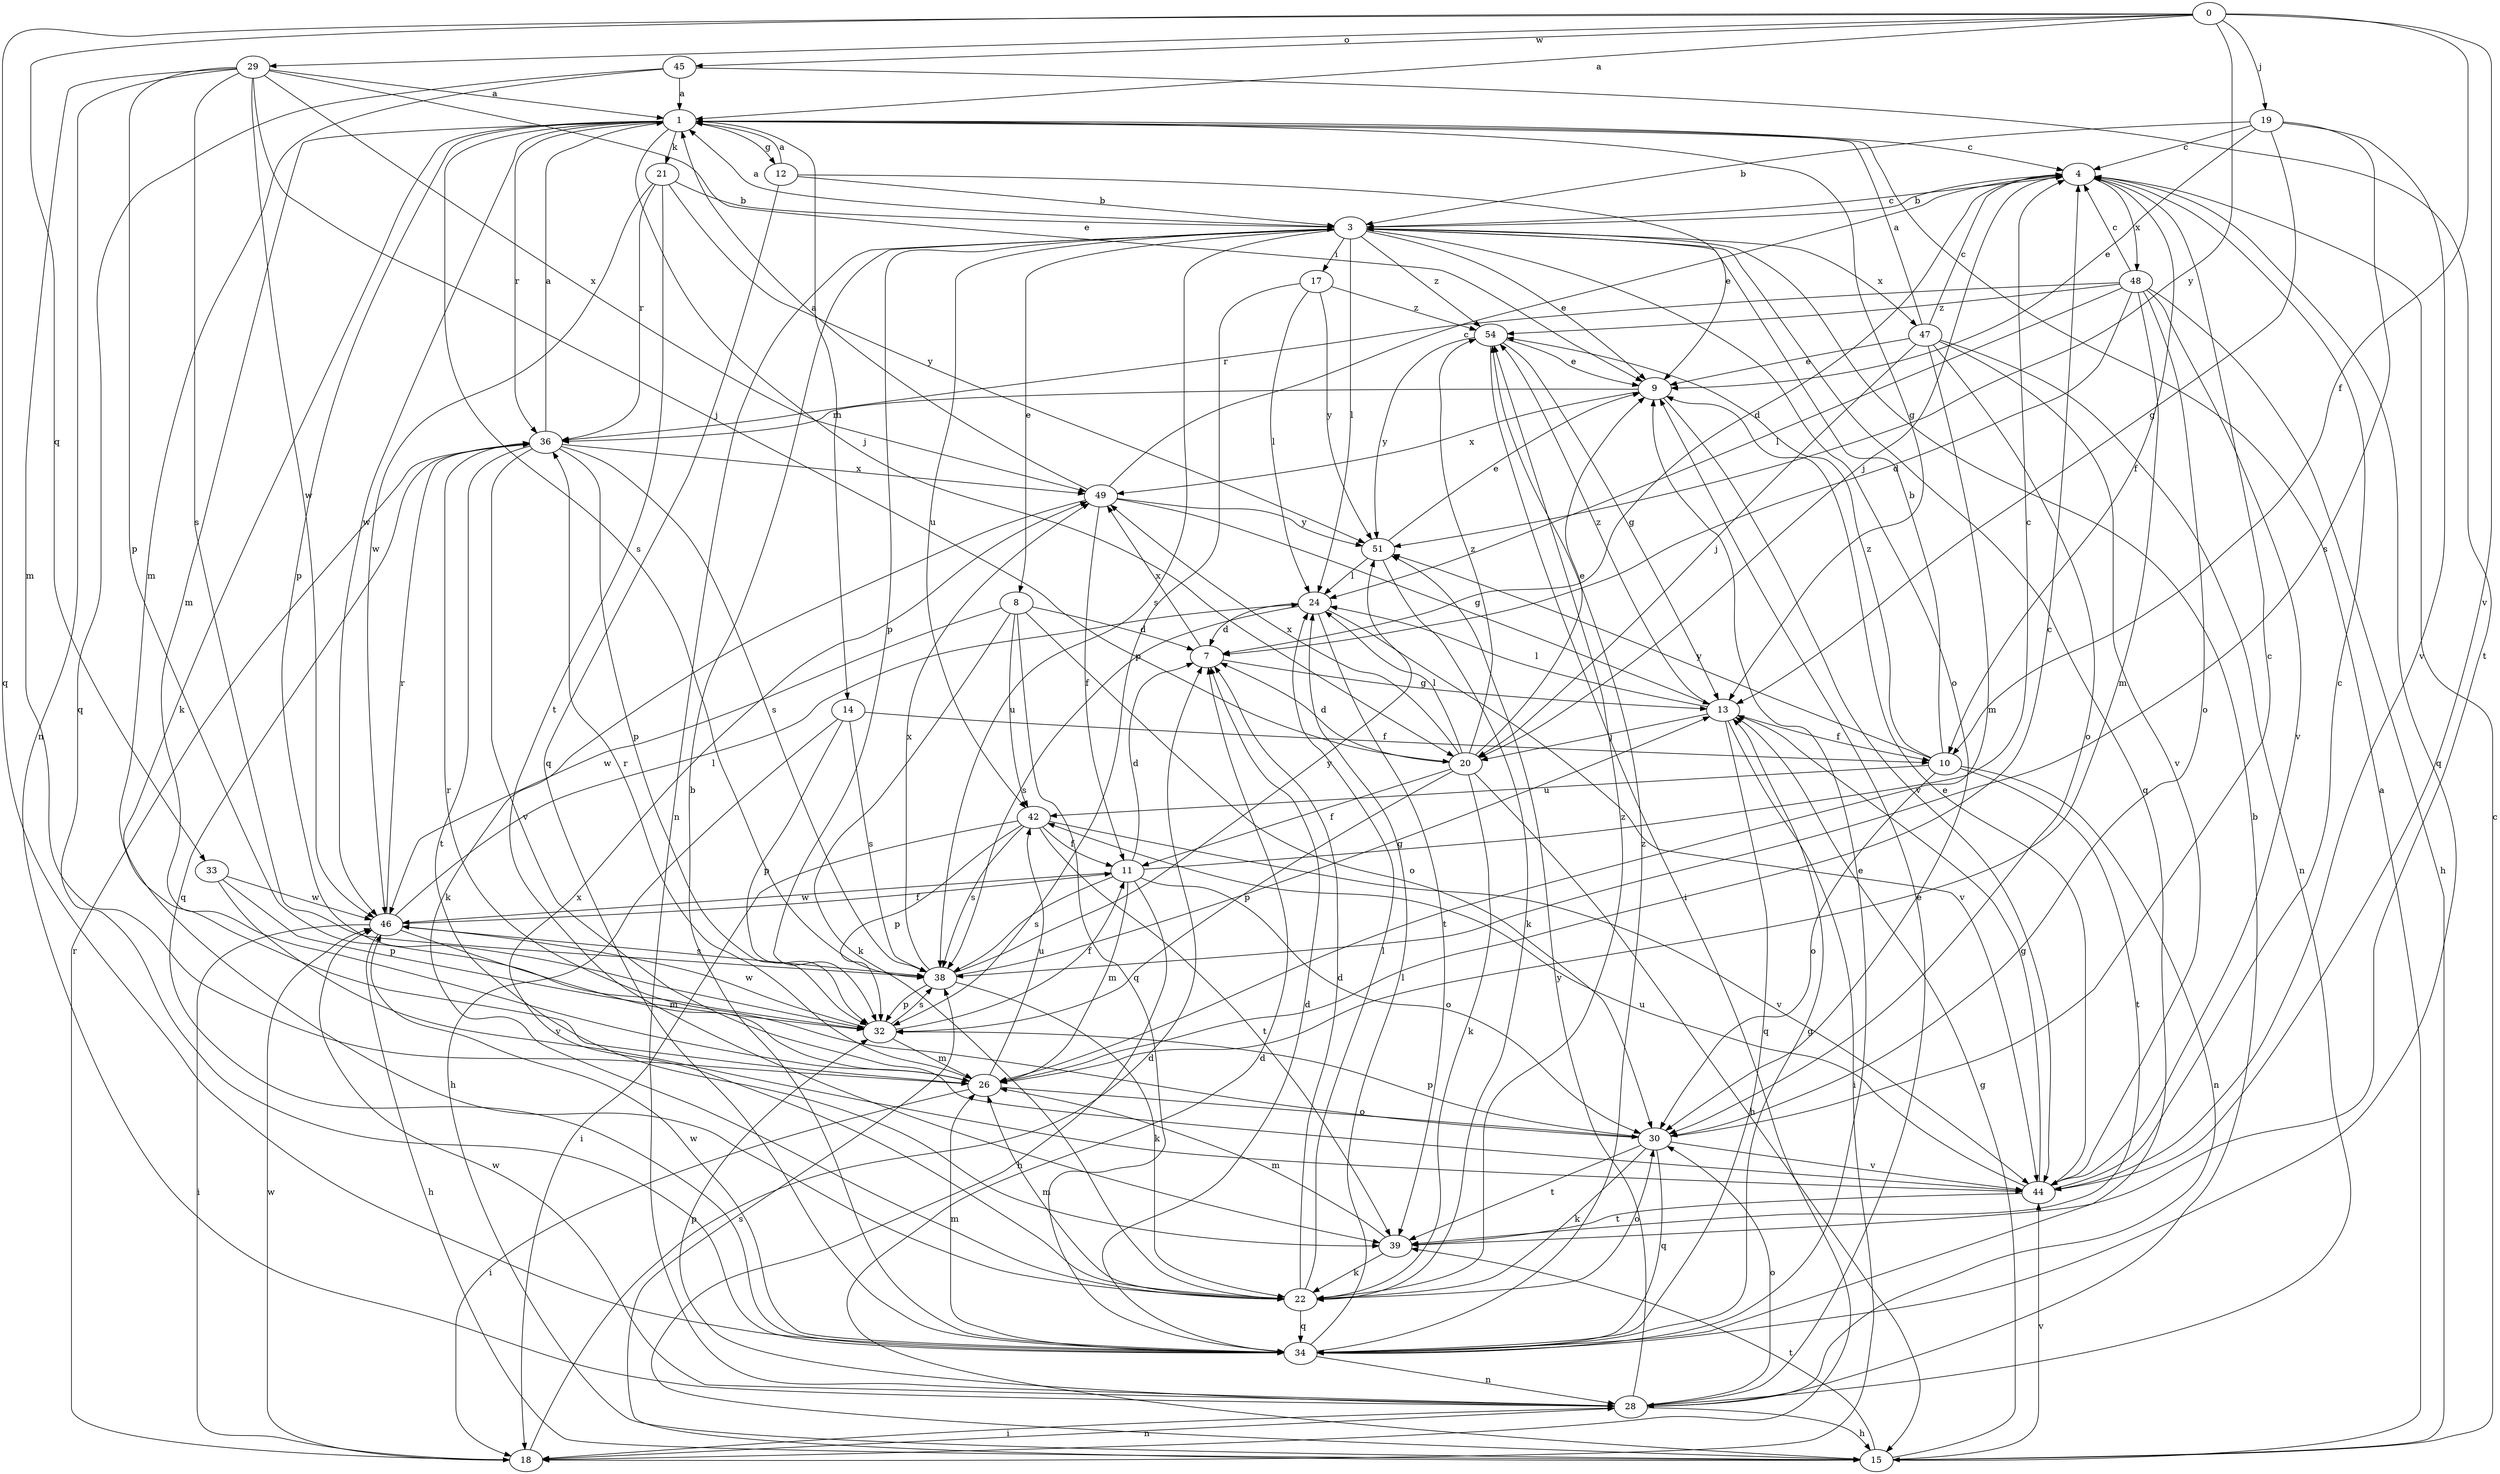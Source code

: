 strict digraph  {
0;
1;
3;
4;
7;
8;
9;
10;
11;
12;
13;
14;
15;
17;
18;
19;
20;
21;
22;
24;
26;
28;
29;
30;
32;
33;
34;
36;
38;
39;
42;
44;
45;
46;
47;
48;
49;
51;
54;
0 -> 1  [label=a];
0 -> 10  [label=f];
0 -> 19  [label=j];
0 -> 29  [label=o];
0 -> 33  [label=q];
0 -> 34  [label=q];
0 -> 44  [label=v];
0 -> 45  [label=w];
0 -> 51  [label=y];
1 -> 4  [label=c];
1 -> 12  [label=g];
1 -> 13  [label=g];
1 -> 14  [label=h];
1 -> 20  [label=j];
1 -> 21  [label=k];
1 -> 22  [label=k];
1 -> 26  [label=m];
1 -> 32  [label=p];
1 -> 36  [label=r];
1 -> 38  [label=s];
1 -> 46  [label=w];
3 -> 1  [label=a];
3 -> 4  [label=c];
3 -> 8  [label=e];
3 -> 9  [label=e];
3 -> 17  [label=i];
3 -> 24  [label=l];
3 -> 28  [label=n];
3 -> 30  [label=o];
3 -> 32  [label=p];
3 -> 34  [label=q];
3 -> 38  [label=s];
3 -> 42  [label=u];
3 -> 47  [label=x];
3 -> 54  [label=z];
4 -> 3  [label=b];
4 -> 7  [label=d];
4 -> 10  [label=f];
4 -> 20  [label=j];
4 -> 34  [label=q];
4 -> 48  [label=x];
7 -> 13  [label=g];
7 -> 49  [label=x];
8 -> 7  [label=d];
8 -> 22  [label=k];
8 -> 30  [label=o];
8 -> 34  [label=q];
8 -> 42  [label=u];
8 -> 46  [label=w];
9 -> 36  [label=r];
9 -> 44  [label=v];
9 -> 49  [label=x];
10 -> 3  [label=b];
10 -> 28  [label=n];
10 -> 30  [label=o];
10 -> 39  [label=t];
10 -> 42  [label=u];
10 -> 51  [label=y];
10 -> 54  [label=z];
11 -> 4  [label=c];
11 -> 7  [label=d];
11 -> 15  [label=h];
11 -> 26  [label=m];
11 -> 30  [label=o];
11 -> 38  [label=s];
11 -> 46  [label=w];
12 -> 1  [label=a];
12 -> 3  [label=b];
12 -> 9  [label=e];
12 -> 34  [label=q];
13 -> 10  [label=f];
13 -> 18  [label=i];
13 -> 20  [label=j];
13 -> 24  [label=l];
13 -> 34  [label=q];
13 -> 54  [label=z];
14 -> 10  [label=f];
14 -> 15  [label=h];
14 -> 32  [label=p];
14 -> 38  [label=s];
15 -> 1  [label=a];
15 -> 4  [label=c];
15 -> 7  [label=d];
15 -> 13  [label=g];
15 -> 38  [label=s];
15 -> 39  [label=t];
15 -> 44  [label=v];
17 -> 24  [label=l];
17 -> 32  [label=p];
17 -> 51  [label=y];
17 -> 54  [label=z];
18 -> 7  [label=d];
18 -> 28  [label=n];
18 -> 36  [label=r];
18 -> 46  [label=w];
19 -> 3  [label=b];
19 -> 4  [label=c];
19 -> 9  [label=e];
19 -> 13  [label=g];
19 -> 38  [label=s];
19 -> 44  [label=v];
20 -> 7  [label=d];
20 -> 9  [label=e];
20 -> 11  [label=f];
20 -> 15  [label=h];
20 -> 22  [label=k];
20 -> 24  [label=l];
20 -> 32  [label=p];
20 -> 49  [label=x];
20 -> 54  [label=z];
21 -> 3  [label=b];
21 -> 36  [label=r];
21 -> 39  [label=t];
21 -> 46  [label=w];
21 -> 51  [label=y];
22 -> 7  [label=d];
22 -> 24  [label=l];
22 -> 26  [label=m];
22 -> 30  [label=o];
22 -> 34  [label=q];
22 -> 49  [label=x];
22 -> 54  [label=z];
24 -> 7  [label=d];
24 -> 38  [label=s];
24 -> 39  [label=t];
24 -> 44  [label=v];
26 -> 4  [label=c];
26 -> 18  [label=i];
26 -> 30  [label=o];
26 -> 36  [label=r];
26 -> 42  [label=u];
28 -> 3  [label=b];
28 -> 9  [label=e];
28 -> 15  [label=h];
28 -> 18  [label=i];
28 -> 30  [label=o];
28 -> 32  [label=p];
28 -> 46  [label=w];
28 -> 51  [label=y];
29 -> 1  [label=a];
29 -> 9  [label=e];
29 -> 20  [label=j];
29 -> 26  [label=m];
29 -> 28  [label=n];
29 -> 32  [label=p];
29 -> 38  [label=s];
29 -> 46  [label=w];
29 -> 49  [label=x];
30 -> 4  [label=c];
30 -> 22  [label=k];
30 -> 32  [label=p];
30 -> 34  [label=q];
30 -> 36  [label=r];
30 -> 39  [label=t];
30 -> 44  [label=v];
32 -> 11  [label=f];
32 -> 26  [label=m];
32 -> 38  [label=s];
32 -> 46  [label=w];
33 -> 32  [label=p];
33 -> 44  [label=v];
33 -> 46  [label=w];
34 -> 3  [label=b];
34 -> 7  [label=d];
34 -> 9  [label=e];
34 -> 13  [label=g];
34 -> 24  [label=l];
34 -> 26  [label=m];
34 -> 28  [label=n];
34 -> 46  [label=w];
34 -> 54  [label=z];
36 -> 1  [label=a];
36 -> 32  [label=p];
36 -> 34  [label=q];
36 -> 38  [label=s];
36 -> 39  [label=t];
36 -> 44  [label=v];
36 -> 49  [label=x];
38 -> 13  [label=g];
38 -> 22  [label=k];
38 -> 32  [label=p];
38 -> 49  [label=x];
38 -> 51  [label=y];
39 -> 22  [label=k];
39 -> 26  [label=m];
42 -> 11  [label=f];
42 -> 18  [label=i];
42 -> 32  [label=p];
42 -> 38  [label=s];
42 -> 39  [label=t];
42 -> 44  [label=v];
44 -> 4  [label=c];
44 -> 9  [label=e];
44 -> 13  [label=g];
44 -> 39  [label=t];
44 -> 42  [label=u];
45 -> 1  [label=a];
45 -> 26  [label=m];
45 -> 34  [label=q];
45 -> 39  [label=t];
46 -> 11  [label=f];
46 -> 15  [label=h];
46 -> 18  [label=i];
46 -> 24  [label=l];
46 -> 26  [label=m];
46 -> 36  [label=r];
46 -> 38  [label=s];
47 -> 1  [label=a];
47 -> 4  [label=c];
47 -> 9  [label=e];
47 -> 20  [label=j];
47 -> 26  [label=m];
47 -> 28  [label=n];
47 -> 30  [label=o];
47 -> 44  [label=v];
48 -> 4  [label=c];
48 -> 7  [label=d];
48 -> 15  [label=h];
48 -> 24  [label=l];
48 -> 26  [label=m];
48 -> 30  [label=o];
48 -> 36  [label=r];
48 -> 44  [label=v];
48 -> 54  [label=z];
49 -> 1  [label=a];
49 -> 4  [label=c];
49 -> 11  [label=f];
49 -> 13  [label=g];
49 -> 22  [label=k];
49 -> 51  [label=y];
51 -> 9  [label=e];
51 -> 22  [label=k];
51 -> 24  [label=l];
54 -> 9  [label=e];
54 -> 13  [label=g];
54 -> 18  [label=i];
54 -> 51  [label=y];
}
